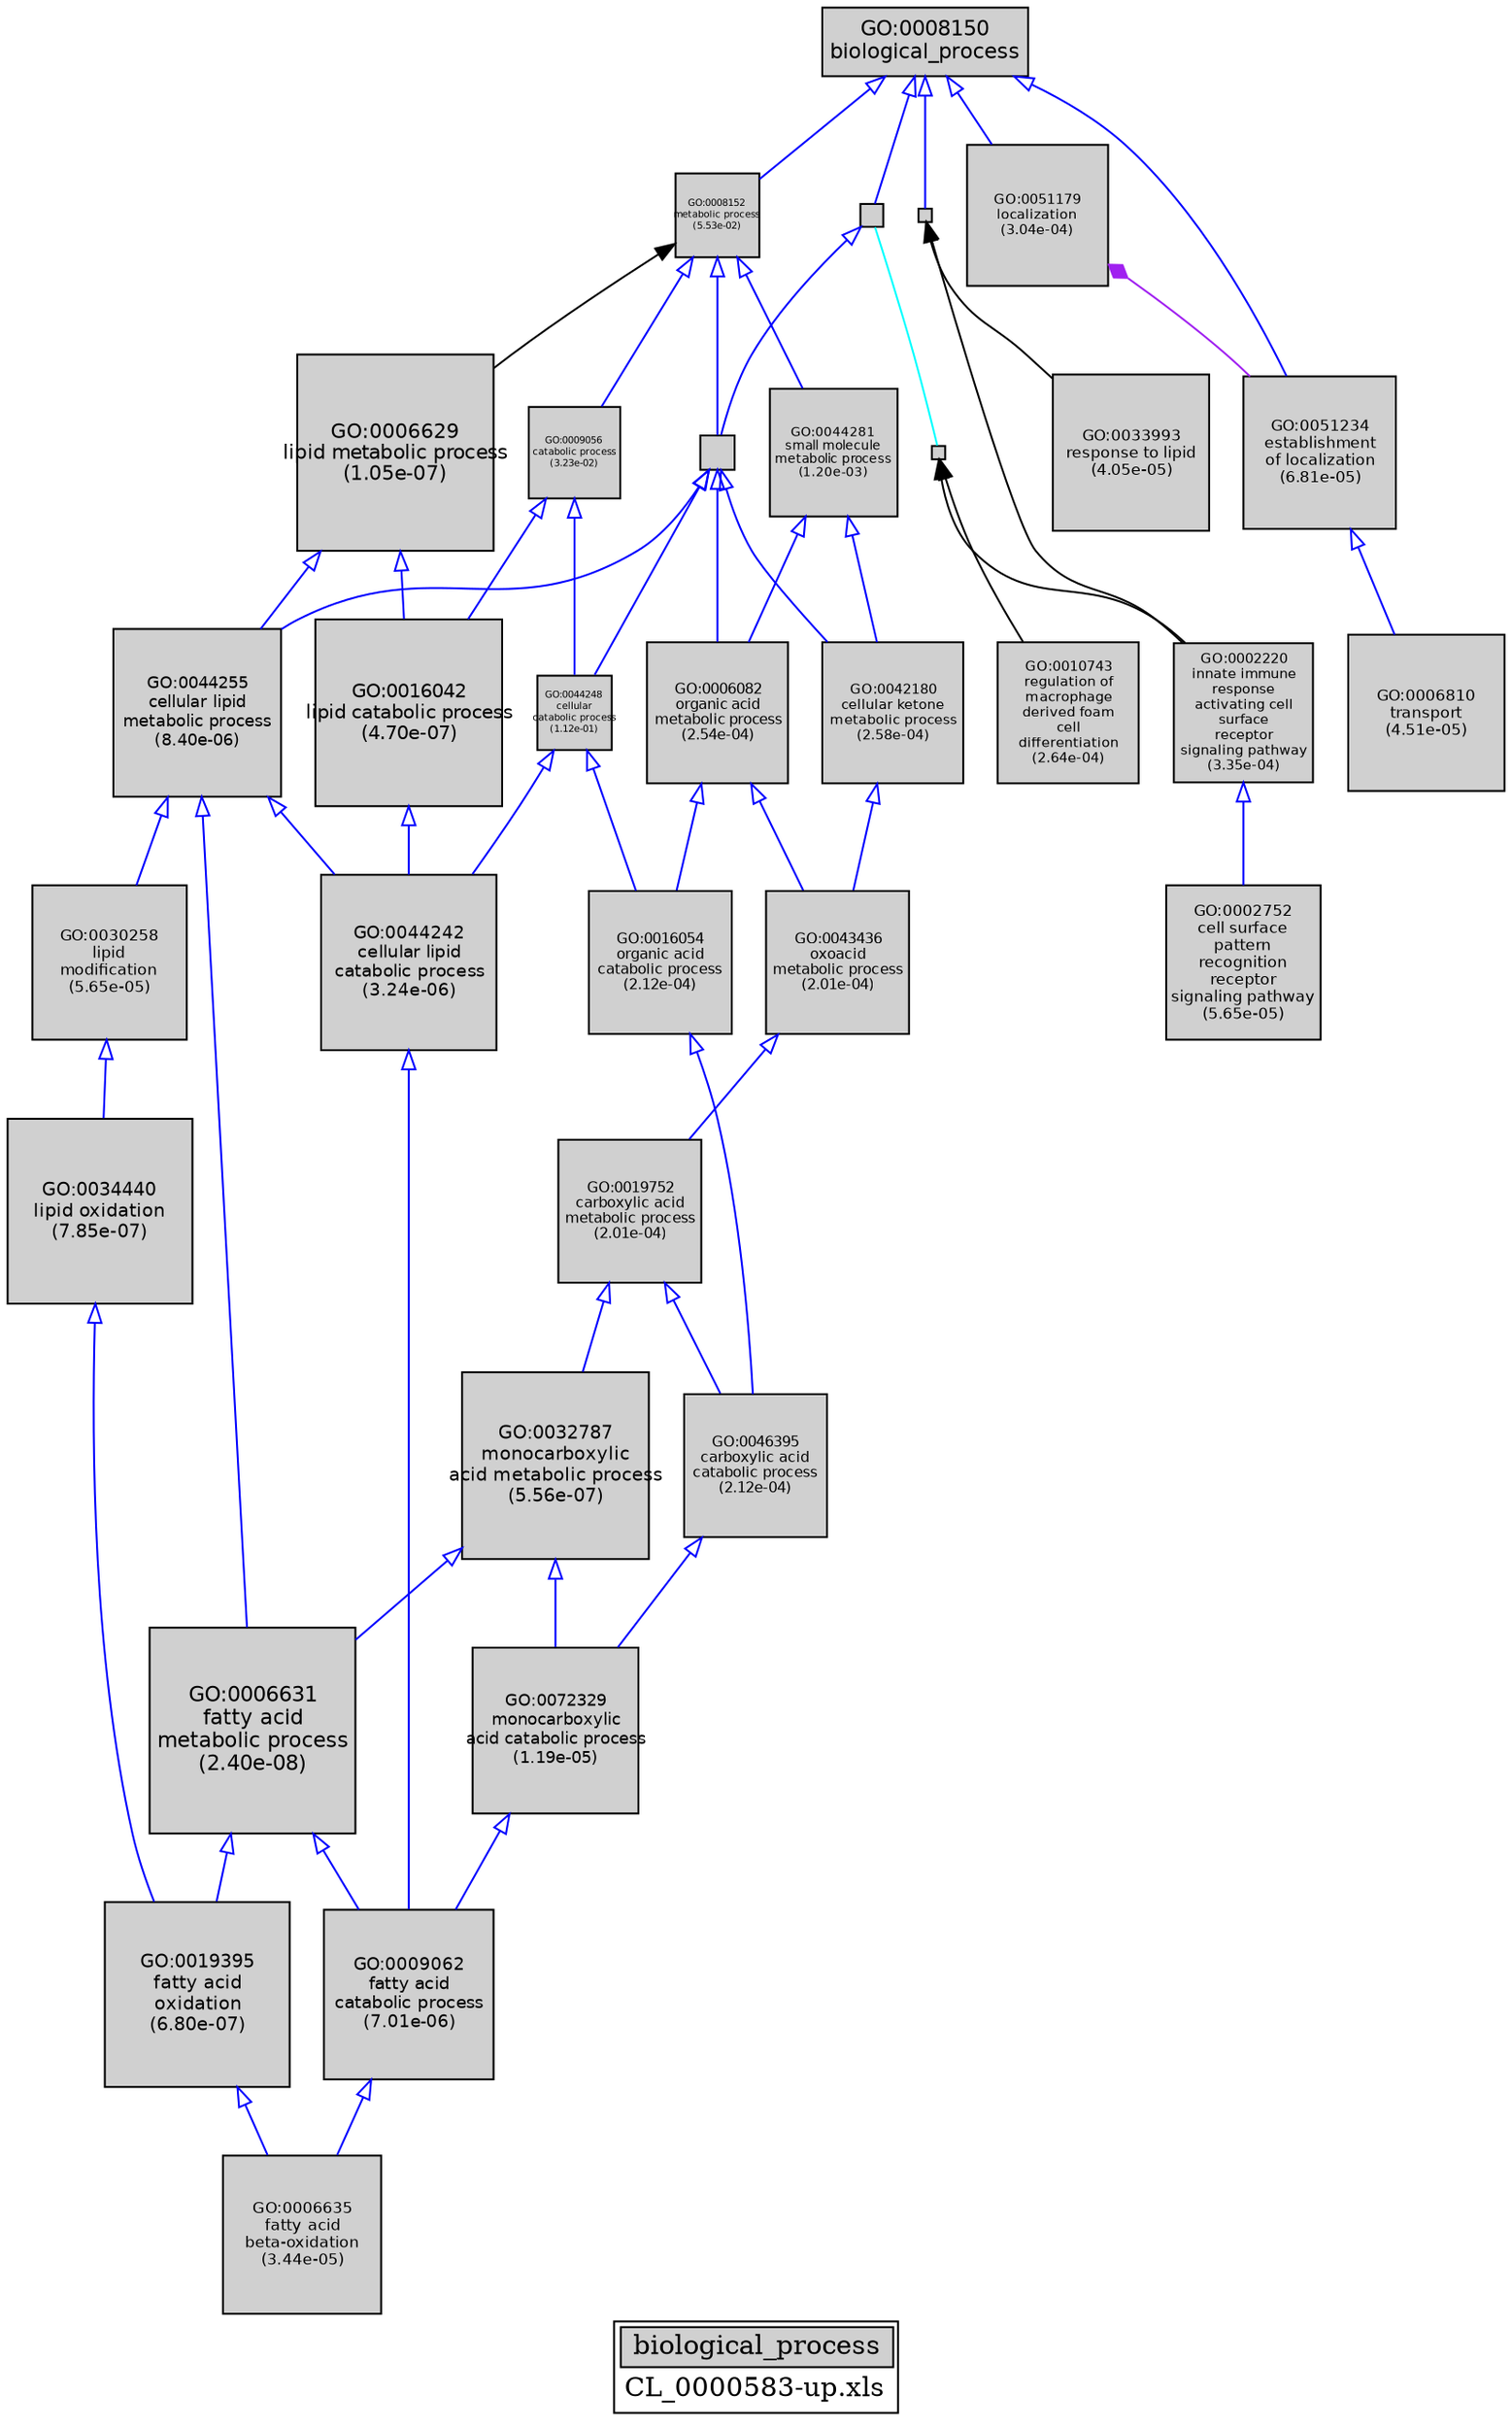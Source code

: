 digraph "biological_process" {
graph [ bgcolor = "#FFFFFF", label = <<TABLE COLOR="black" BGCOLOR="white"><TR><TD COLSPAN="2" BGCOLOR="#D0D0D0"><FONT COLOR="black">biological_process</FONT></TD></TR><TR><TD BORDER="0">CL_0000583-up.xls</TD></TR></TABLE>> ];
node [ fontname = "Helvetica" ];

subgraph "nodes" {

node [ style = "filled", fixedsize = "true", width = 1, shape = "box", fontsize = 9, fillcolor = "#D0D0D0", fontcolor = "black", color = "black" ];

"GO:0016054" [ URL = "#GO:0016054", label = <<TABLE BORDER="0"><TR><TD>GO:0016054<BR/>organic acid<BR/>catabolic process<BR/>(2.12e-04)</TD></TR></TABLE>>, width = 1.04404178792, shape = "box", fontsize = 7.51710087303, height = 1.04404178792 ];
"GO:0009056" [ URL = "#GO:0009056", label = <<TABLE BORDER="0"><TR><TD>GO:0009056<BR/>catabolic process<BR/>(3.23e-02)</TD></TR></TABLE>>, width = 0.669647463564, shape = "box", fontsize = 5.0, height = 0.669647463564 ];
"GO:0072329" [ URL = "#GO:0072329", label = <<TABLE BORDER="0"><TR><TD>GO:0072329<BR/>monocarboxylic<BR/>acid catabolic process<BR/>(1.19e-05)</TD></TR></TABLE>>, width = 1.20722502447, shape = "box", fontsize = 8.69202017618, height = 1.20722502447 ];
"GO:0016042" [ URL = "#GO:0016042", label = <<TABLE BORDER="0"><TR><TD>GO:0016042<BR/>lipid catabolic process<BR/>(4.70e-07)</TD></TR></TABLE>>, width = 1.36765740473, shape = "box", fontsize = 9.84713331404, height = 1.36765740473 ];
"GO:0019395" [ URL = "#GO:0019395", label = <<TABLE BORDER="0"><TR><TD>GO:0019395<BR/>fatty acid<BR/>oxidation<BR/>(6.80e-07)</TD></TR></TABLE>>, width = 1.35031588257, shape = "box", fontsize = 9.72227435449, height = 1.35031588257 ];
"GO:0019752" [ URL = "#GO:0019752", label = <<TABLE BORDER="0"><TR><TD>GO:0019752<BR/>carboxylic acid<BR/>metabolic process<BR/>(2.01e-04)</TD></TR></TABLE>>, width = 1.04717128031, shape = "box", fontsize = 7.53963321826, height = 1.04717128031 ];
"GO:0034440" [ URL = "#GO:0034440", label = <<TABLE BORDER="0"><TR><TD>GO:0034440<BR/>lipid oxidation<BR/>(7.85e-07)</TD></TR></TABLE>>, width = 1.3434830884, shape = "box", fontsize = 9.67307823651, height = 1.3434830884 ];
"GO:0006635" [ URL = "#GO:0006635", label = <<TABLE BORDER="0"><TR><TD>GO:0006635<BR/>fatty acid<BR/>beta-oxidation<BR/>(3.44e-05)</TD></TR></TABLE>>, width = 1.14984973531, shape = "box", fontsize = 8.27891809421, height = 1.14984973531 ];
"GO:0002220" [ URL = "#GO:0002220", label = <<TABLE BORDER="0"><TR><TD>GO:0002220<BR/>innate immune<BR/>response<BR/>activating cell<BR/>surface<BR/>receptor<BR/>signaling pathway<BR/>(3.35e-04)</TD></TR></TABLE>>, width = 1.0156119652, shape = "box", fontsize = 7.31240614944, height = 1.0156119652 ];
"GO:0044281" [ URL = "#GO:0044281", label = <<TABLE BORDER="0"><TR><TD>GO:0044281<BR/>small molecule<BR/>metabolic process<BR/>(1.20e-03)</TD></TR></TABLE>>, width = 0.932115751444, shape = "box", fontsize = 6.7112334104, height = 0.932115751444 ];
"GO:0032787" [ URL = "#GO:0032787", label = <<TABLE BORDER="0"><TR><TD>GO:0032787<BR/>monocarboxylic<BR/>acid metabolic process<BR/>(5.56e-07)</TD></TR></TABLE>>, width = 1.35977506219, shape = "box", fontsize = 9.79038044779, height = 1.35977506219 ];
"GO:0046395" [ URL = "#GO:0046395", label = <<TABLE BORDER="0"><TR><TD>GO:0046395<BR/>carboxylic acid<BR/>catabolic process<BR/>(2.12e-04)</TD></TR></TABLE>>, width = 1.04404178792, shape = "box", fontsize = 7.51710087303, height = 1.04404178792 ];
"GO:0043436" [ URL = "#GO:0043436", label = <<TABLE BORDER="0"><TR><TD>GO:0043436<BR/>oxoacid<BR/>metabolic process<BR/>(2.01e-04)</TD></TR></TABLE>>, width = 1.04717128031, shape = "box", fontsize = 7.53963321826, height = 1.04717128031 ];
"GO:0009062" [ URL = "#GO:0009062", label = <<TABLE BORDER="0"><TR><TD>GO:0009062<BR/>fatty acid<BR/>catabolic process<BR/>(7.01e-06)</TD></TR></TABLE>>, width = 1.23508866835, shape = "box", fontsize = 8.89263841208, height = 1.23508866835 ];
"GO:0006082" [ URL = "#GO:0006082", label = <<TABLE BORDER="0"><TR><TD>GO:0006082<BR/>organic acid<BR/>metabolic process<BR/>(2.54e-04)</TD></TR></TABLE>>, width = 1.03290010663, shape = "box", fontsize = 7.43688076774, height = 1.03290010663 ];
"GO:0042180" [ URL = "#GO:0042180", label = <<TABLE BORDER="0"><TR><TD>GO:0042180<BR/>cellular ketone<BR/>metabolic process<BR/>(2.58e-04)</TD></TR></TABLE>>, width = 1.0318904551, shape = "box", fontsize = 7.42961127675, height = 1.0318904551 ];
"GO:0030258" [ URL = "#GO:0030258", label = <<TABLE BORDER="0"><TR><TD>GO:0030258<BR/>lipid<BR/>modification<BR/>(5.65e-05)</TD></TR></TABLE>>, width = 1.12204655107, shape = "box", fontsize = 8.07873516768, height = 1.12204655107 ];
"GO:0009987" [ URL = "#GO:0009987", label = "", width = 0.164705553005, shape = "box", height = 0.164705553005 ];
"GO:0010743" [ URL = "#GO:0010743", label = <<TABLE BORDER="0"><TR><TD>GO:0010743<BR/>regulation of<BR/>macrophage<BR/>derived foam<BR/>cell<BR/>differentiation<BR/>(2.64e-04)</TD></TR></TABLE>>, width = 1.0306681961, shape = "box", fontsize = 7.42081101194, height = 1.0306681961 ];
"GO:0008152" [ URL = "#GO:0008152", label = <<TABLE BORDER="0"><TR><TD>GO:0008152<BR/>metabolic process<BR/>(5.53e-02)</TD></TR></TABLE>>, width = 0.616190521094, shape = "box", fontsize = 5.0, height = 0.616190521094 ];
"GO:0006810" [ URL = "#GO:0006810", label = <<TABLE BORDER="0"><TR><TD>GO:0006810<BR/>transport<BR/>(4.51e-05)</TD></TR></TABLE>>, width = 1.13482356485, shape = "box", fontsize = 8.17072966692, height = 1.13482356485 ];
"GO:0051234" [ URL = "#GO:0051234", label = <<TABLE BORDER="0"><TR><TD>GO:0051234<BR/>establishment<BR/>of localization<BR/>(6.81e-05)</TD></TR></TABLE>>, width = 1.11137106677, shape = "box", fontsize = 8.00187168077, height = 1.11137106677 ];
"GO:0002752" [ URL = "#GO:0002752", label = <<TABLE BORDER="0"><TR><TD>GO:0002752<BR/>cell surface<BR/>pattern<BR/>recognition<BR/>receptor<BR/>signaling pathway<BR/>(5.65e-05)</TD></TR></TABLE>>, width = 1.12204377874, shape = "box", fontsize = 8.07871520695, height = 1.12204377874 ];
"GO:0006629" [ URL = "#GO:0006629", label = <<TABLE BORDER="0"><TR><TD>GO:0006629<BR/>lipid metabolic process<BR/>(1.05e-07)</TD></TR></TABLE>>, width = 1.43580296912, shape = "box", fontsize = 10.3377813776, height = 1.43580296912 ];
"GO:0044248" [ URL = "#GO:0044248", label = <<TABLE BORDER="0"><TR><TD>GO:0044248<BR/>cellular<BR/>catabolic process<BR/>(1.12e-01)</TD></TR></TABLE>>, width = 0.537642264947, shape = "box", fontsize = 5.0, height = 0.537642264947 ];
"GO:0044255" [ URL = "#GO:0044255", label = <<TABLE BORDER="0"><TR><TD>GO:0044255<BR/>cellular lipid<BR/>metabolic process<BR/>(8.40e-06)</TD></TR></TABLE>>, width = 1.22564851146, shape = "box", fontsize = 8.82466928249, height = 1.22564851146 ];
"GO:0044242" [ URL = "#GO:0044242", label = <<TABLE BORDER="0"><TR><TD>GO:0044242<BR/>cellular lipid<BR/>catabolic process<BR/>(3.24e-06)</TD></TR></TABLE>>, width = 1.27427583359, shape = "box", fontsize = 9.17478600185, height = 1.27427583359 ];
"GO:0033993" [ URL = "#GO:0033993", label = <<TABLE BORDER="0"><TR><TD>GO:0033993<BR/>response to lipid<BR/>(4.05e-05)</TD></TR></TABLE>>, width = 1.14086242748, shape = "box", fontsize = 8.21420947782, height = 1.14086242748 ];
"GO:0051179" [ URL = "#GO:0051179", label = <<TABLE BORDER="0"><TR><TD>GO:0051179<BR/>localization<BR/>(3.04e-04)</TD></TR></TABLE>>, width = 1.02170702406, shape = "box", fontsize = 7.35629057326, height = 1.02170702406 ];
"GO:0050896" [ URL = "#GO:0050896", label = "", width = 0.10211789416, shape = "box", height = 0.10211789416 ];
"GO:0050794" [ URL = "#GO:0050794", label = "", width = 0.101745537466, shape = "box", height = 0.101745537466 ];
"GO:0006631" [ URL = "#GO:0006631", label = <<TABLE BORDER="0"><TR><TD>GO:0006631<BR/>fatty acid<BR/>metabolic process<BR/>(2.40e-08)</TD></TR></TABLE>>, width = 1.5, shape = "box", fontsize = 10.8, height = 1.5 ];
"GO:0044237" [ URL = "#GO:0044237", label = "", width = 0.250628764662, shape = "box", height = 0.250628764662 ];
"GO:0008150" [ URL = "#GO:0008150", label = <<TABLE BORDER="0"><TR><TD>GO:0008150<BR/>biological_process</TD></TR></TABLE>>, width = 1.5, shape = "box", fontsize = 10.8 ];
}
subgraph "edges" {


edge [ dir = "back", weight = 1 ];
subgraph "regulates" {


edge [ color = "cyan", arrowtail = "none" ];
subgraph "positive" {


edge [ color = "green", arrowtail = "vee" ];
}
subgraph "negative" {


edge [ color = "red", arrowtail = "tee" ];
}
"GO:0009987" -> "GO:0050794";
}
subgraph "part_of" {


edge [ color = "purple", arrowtail = "diamond", weight = 2.5 ];
"GO:0051179" -> "GO:0051234";
}
subgraph "is_a" {


edge [ color = "blue", arrowtail = "empty", weight = 5.0 ];
"GO:0044237" -> "GO:0044248";
"GO:0044248" -> "GO:0044242";
"GO:0006631" -> "GO:0019395";
"GO:0044237" -> "GO:0044255";
"GO:0016054" -> "GO:0046395";
"GO:0044248" -> "GO:0016054";
"GO:0044255" -> "GO:0006631";
"GO:0008150" -> "GO:0009987";
"GO:0008150" -> "GO:0051234";
"GO:0008152" -> "GO:0044237";
"GO:0008152" -> "GO:0009056";
"GO:0006629" -> "GO:0044255";
"GO:0044255" -> "GO:0030258";
"GO:0009056" -> "GO:0016042";
"GO:0032787" -> "GO:0006631";
"GO:0008150" -> "GO:0008152";
"GO:0008150" -> "GO:0051179";
"GO:0044237" -> "GO:0042180";
"GO:0051234" -> "GO:0006810";
"GO:0019752" -> "GO:0032787";
"GO:0006082" -> "GO:0016054";
"GO:0002220" -> "GO:0002752";
"GO:0043436" -> "GO:0019752";
"GO:0008152" -> "GO:0044281";
"GO:0044281" -> "GO:0042180";
"GO:0030258" -> "GO:0034440";
"GO:0006629" -> "GO:0016042";
"GO:0034440" -> "GO:0019395";
"GO:0016042" -> "GO:0044242";
"GO:0008150" -> "GO:0050896";
"GO:0046395" -> "GO:0072329";
"GO:0009056" -> "GO:0044248";
"GO:0009062" -> "GO:0006635";
"GO:0019395" -> "GO:0006635";
"GO:0006631" -> "GO:0009062";
"GO:0044281" -> "GO:0006082";
"GO:0006082" -> "GO:0043436";
"GO:0042180" -> "GO:0043436";
"GO:0044255" -> "GO:0044242";
"GO:0019752" -> "GO:0046395";
"GO:0072329" -> "GO:0009062";
"GO:0044242" -> "GO:0009062";
"GO:0044237" -> "GO:0006082";
"GO:0009987" -> "GO:0044237";
"GO:0032787" -> "GO:0072329";
}
"GO:0050794" -> "GO:0002220";
"GO:0050794" -> "GO:0010743";
"GO:0050896" -> "GO:0002220";
"GO:0008152" -> "GO:0006629";
"GO:0050896" -> "GO:0033993";
}
}
